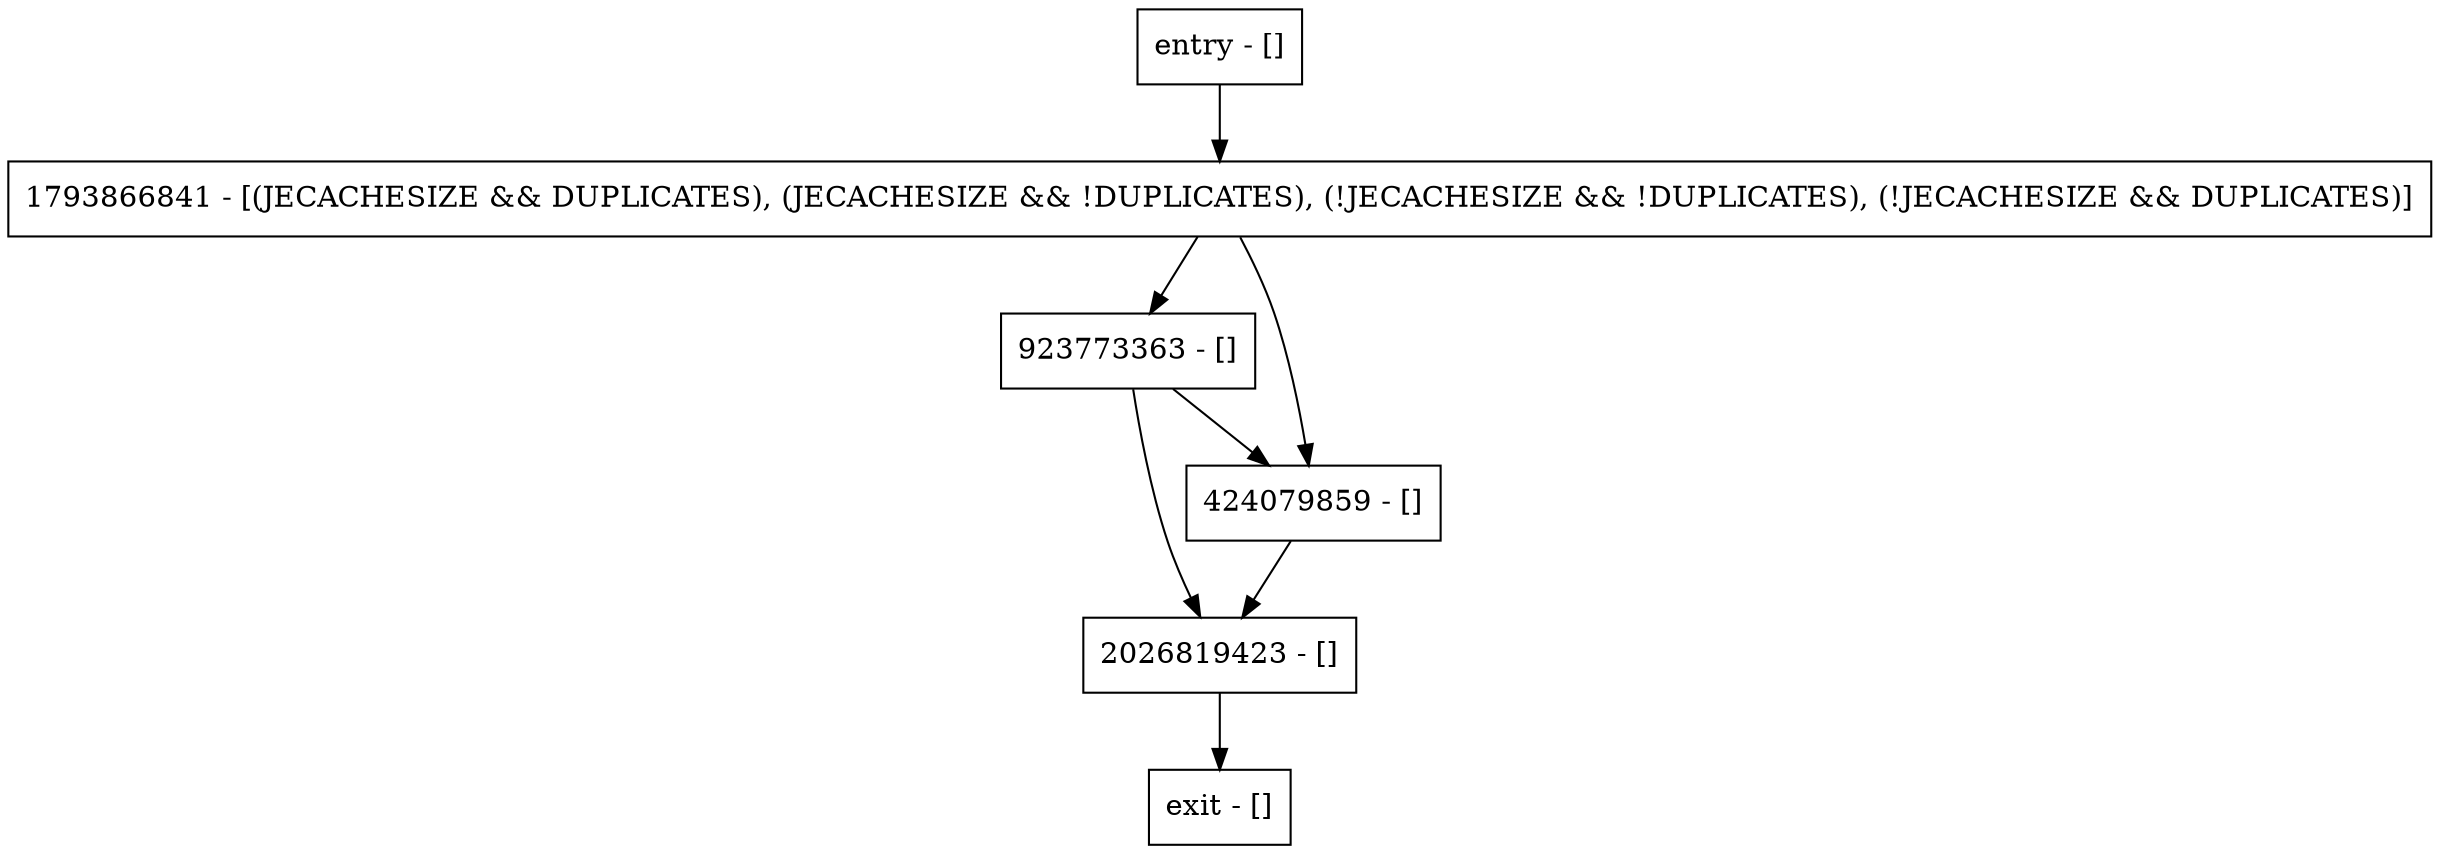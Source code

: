 digraph setLsn {
node [shape=record];
entry [label="entry - []"];
exit [label="exit - []"];
2026819423 [label="2026819423 - []"];
1793866841 [label="1793866841 - [(JECACHESIZE && DUPLICATES), (JECACHESIZE && !DUPLICATES), (!JECACHESIZE && !DUPLICATES), (!JECACHESIZE && DUPLICATES)]"];
923773363 [label="923773363 - []"];
424079859 [label="424079859 - []"];
entry;
exit;
entry -> 1793866841;
2026819423 -> exit;
1793866841 -> 923773363;
1793866841 -> 424079859;
923773363 -> 2026819423;
923773363 -> 424079859;
424079859 -> 2026819423;
}
